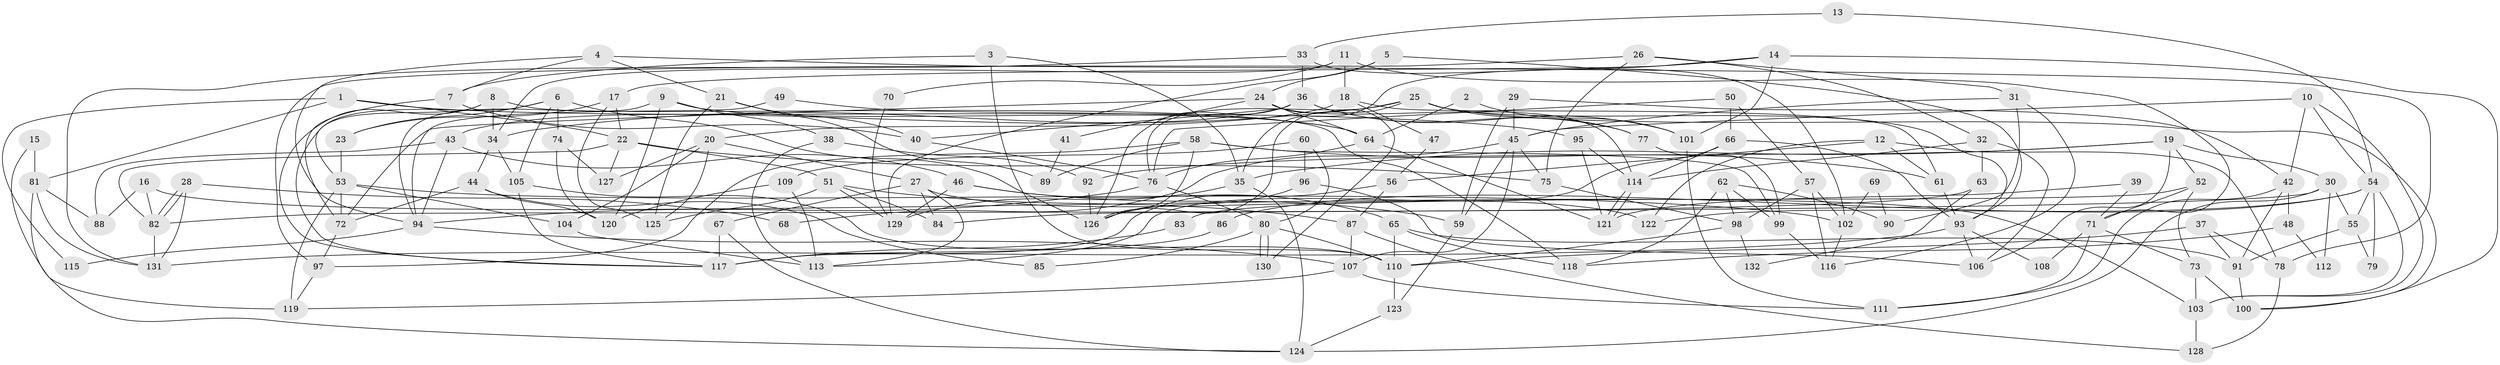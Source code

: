// coarse degree distribution, {11: 0.02127659574468085, 12: 0.010638297872340425, 4: 0.2872340425531915, 14: 0.010638297872340425, 3: 0.2127659574468085, 9: 0.02127659574468085, 2: 0.1702127659574468, 6: 0.05319148936170213, 5: 0.13829787234042554, 23: 0.010638297872340425, 10: 0.010638297872340425, 8: 0.010638297872340425, 7: 0.0425531914893617}
// Generated by graph-tools (version 1.1) at 2025/51/03/04/25 22:51:17]
// undirected, 132 vertices, 264 edges
graph export_dot {
  node [color=gray90,style=filled];
  1;
  2;
  3;
  4;
  5;
  6;
  7;
  8;
  9;
  10;
  11;
  12;
  13;
  14;
  15;
  16;
  17;
  18;
  19;
  20;
  21;
  22;
  23;
  24;
  25;
  26;
  27;
  28;
  29;
  30;
  31;
  32;
  33;
  34;
  35;
  36;
  37;
  38;
  39;
  40;
  41;
  42;
  43;
  44;
  45;
  46;
  47;
  48;
  49;
  50;
  51;
  52;
  53;
  54;
  55;
  56;
  57;
  58;
  59;
  60;
  61;
  62;
  63;
  64;
  65;
  66;
  67;
  68;
  69;
  70;
  71;
  72;
  73;
  74;
  75;
  76;
  77;
  78;
  79;
  80;
  81;
  82;
  83;
  84;
  85;
  86;
  87;
  88;
  89;
  90;
  91;
  92;
  93;
  94;
  95;
  96;
  97;
  98;
  99;
  100;
  101;
  102;
  103;
  104;
  105;
  106;
  107;
  108;
  109;
  110;
  111;
  112;
  113;
  114;
  115;
  116;
  117;
  118;
  119;
  120;
  121;
  122;
  123;
  124;
  125;
  126;
  127;
  128;
  129;
  130;
  131;
  132;
  1 -- 22;
  1 -- 95;
  1 -- 81;
  1 -- 115;
  2 -- 101;
  2 -- 64;
  3 -- 110;
  3 -- 35;
  3 -- 7;
  4 -- 78;
  4 -- 94;
  4 -- 7;
  4 -- 21;
  5 -- 93;
  5 -- 129;
  5 -- 24;
  6 -- 117;
  6 -- 105;
  6 -- 23;
  6 -- 74;
  6 -- 126;
  7 -- 40;
  7 -- 72;
  8 -- 34;
  8 -- 53;
  8 -- 117;
  8 -- 118;
  9 -- 120;
  9 -- 64;
  9 -- 38;
  9 -- 94;
  10 -- 103;
  10 -- 42;
  10 -- 45;
  10 -- 54;
  11 -- 34;
  11 -- 71;
  11 -- 18;
  11 -- 70;
  12 -- 56;
  12 -- 61;
  12 -- 78;
  12 -- 122;
  13 -- 33;
  13 -- 54;
  14 -- 17;
  14 -- 100;
  14 -- 35;
  14 -- 101;
  15 -- 119;
  15 -- 81;
  16 -- 88;
  16 -- 103;
  16 -- 82;
  17 -- 23;
  17 -- 22;
  17 -- 125;
  18 -- 61;
  18 -- 20;
  18 -- 47;
  19 -- 92;
  19 -- 35;
  19 -- 30;
  19 -- 52;
  19 -- 106;
  20 -- 125;
  20 -- 27;
  20 -- 104;
  20 -- 127;
  21 -- 125;
  21 -- 40;
  21 -- 89;
  22 -- 82;
  22 -- 75;
  22 -- 51;
  22 -- 127;
  23 -- 53;
  24 -- 72;
  24 -- 41;
  24 -- 64;
  24 -- 114;
  24 -- 130;
  25 -- 76;
  25 -- 77;
  25 -- 34;
  25 -- 93;
  25 -- 100;
  25 -- 126;
  26 -- 31;
  26 -- 32;
  26 -- 75;
  26 -- 97;
  27 -- 113;
  27 -- 67;
  27 -- 84;
  27 -- 122;
  28 -- 131;
  28 -- 82;
  28 -- 82;
  28 -- 68;
  29 -- 42;
  29 -- 59;
  29 -- 45;
  30 -- 82;
  30 -- 55;
  30 -- 112;
  30 -- 124;
  31 -- 45;
  31 -- 116;
  31 -- 90;
  32 -- 114;
  32 -- 106;
  32 -- 63;
  33 -- 131;
  33 -- 36;
  33 -- 102;
  34 -- 44;
  34 -- 105;
  35 -- 124;
  35 -- 129;
  36 -- 40;
  36 -- 126;
  36 -- 43;
  36 -- 77;
  36 -- 101;
  37 -- 78;
  37 -- 110;
  37 -- 91;
  38 -- 113;
  38 -- 92;
  39 -- 71;
  39 -- 121;
  40 -- 76;
  41 -- 89;
  42 -- 111;
  42 -- 91;
  42 -- 48;
  43 -- 94;
  43 -- 46;
  43 -- 88;
  44 -- 72;
  44 -- 120;
  44 -- 85;
  45 -- 59;
  45 -- 68;
  45 -- 75;
  45 -- 107;
  46 -- 65;
  46 -- 59;
  46 -- 129;
  47 -- 56;
  48 -- 118;
  48 -- 112;
  49 -- 64;
  49 -- 94;
  50 -- 57;
  50 -- 76;
  50 -- 66;
  51 -- 129;
  51 -- 84;
  51 -- 87;
  51 -- 125;
  52 -- 71;
  52 -- 73;
  52 -- 83;
  53 -- 102;
  53 -- 72;
  53 -- 104;
  53 -- 119;
  54 -- 122;
  54 -- 55;
  54 -- 79;
  54 -- 86;
  54 -- 103;
  55 -- 79;
  55 -- 91;
  56 -- 87;
  56 -- 117;
  57 -- 98;
  57 -- 102;
  57 -- 116;
  58 -- 126;
  58 -- 97;
  58 -- 61;
  58 -- 89;
  58 -- 99;
  59 -- 123;
  60 -- 96;
  60 -- 80;
  60 -- 109;
  61 -- 93;
  62 -- 118;
  62 -- 98;
  62 -- 90;
  62 -- 99;
  63 -- 84;
  63 -- 132;
  64 -- 76;
  64 -- 121;
  65 -- 91;
  65 -- 110;
  65 -- 118;
  66 -- 114;
  66 -- 93;
  66 -- 113;
  67 -- 124;
  67 -- 117;
  69 -- 102;
  69 -- 90;
  70 -- 129;
  71 -- 73;
  71 -- 111;
  71 -- 108;
  72 -- 97;
  73 -- 100;
  73 -- 103;
  74 -- 127;
  74 -- 120;
  75 -- 98;
  76 -- 80;
  76 -- 94;
  77 -- 99;
  78 -- 128;
  80 -- 130;
  80 -- 130;
  80 -- 110;
  80 -- 85;
  81 -- 131;
  81 -- 88;
  81 -- 124;
  82 -- 131;
  83 -- 117;
  86 -- 117;
  87 -- 107;
  87 -- 128;
  91 -- 100;
  92 -- 126;
  93 -- 106;
  93 -- 108;
  93 -- 131;
  94 -- 107;
  94 -- 115;
  95 -- 114;
  95 -- 121;
  96 -- 126;
  96 -- 106;
  97 -- 119;
  98 -- 110;
  98 -- 132;
  99 -- 116;
  101 -- 111;
  102 -- 116;
  103 -- 128;
  104 -- 113;
  105 -- 117;
  105 -- 110;
  107 -- 111;
  107 -- 119;
  109 -- 113;
  109 -- 120;
  110 -- 123;
  114 -- 121;
  114 -- 121;
  123 -- 124;
}
